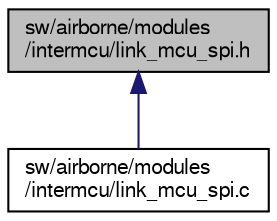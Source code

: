 digraph "sw/airborne/modules/intermcu/link_mcu_spi.h"
{
  edge [fontname="FreeSans",fontsize="10",labelfontname="FreeSans",labelfontsize="10"];
  node [fontname="FreeSans",fontsize="10",shape=record];
  Node1 [label="sw/airborne/modules\l/intermcu/link_mcu_spi.h",height=0.2,width=0.4,color="black", fillcolor="grey75", style="filled", fontcolor="black"];
  Node1 -> Node2 [dir="back",color="midnightblue",fontsize="10",style="solid",fontname="FreeSans"];
  Node2 [label="sw/airborne/modules\l/intermcu/link_mcu_spi.c",height=0.2,width=0.4,color="black", fillcolor="white", style="filled",URL="$link__mcu__spi_8c.html"];
}
